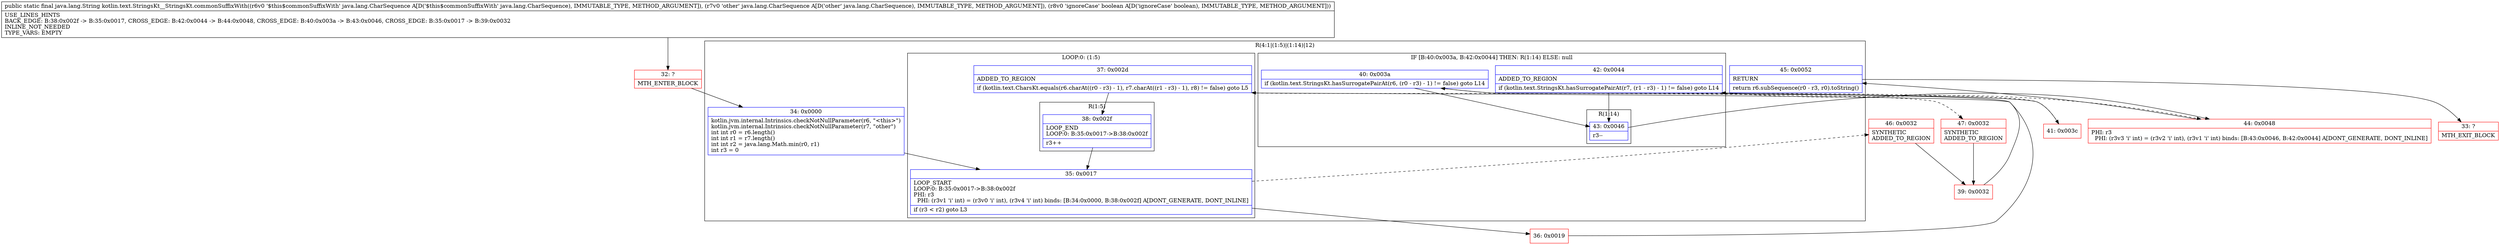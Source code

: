 digraph "CFG forkotlin.text.StringsKt__StringsKt.commonSuffixWith(Ljava\/lang\/CharSequence;Ljava\/lang\/CharSequence;Z)Ljava\/lang\/String;" {
subgraph cluster_Region_198517994 {
label = "R(4:1|(1:5)|(1:14)|12)";
node [shape=record,color=blue];
Node_34 [shape=record,label="{34\:\ 0x0000|kotlin.jvm.internal.Intrinsics.checkNotNullParameter(r6, \"\<this\>\")\lkotlin.jvm.internal.Intrinsics.checkNotNullParameter(r7, \"other\")\lint int r0 = r6.length()\lint int r1 = r7.length()\lint int r2 = java.lang.Math.min(r0, r1)\lint r3 = 0\l}"];
subgraph cluster_LoopRegion_309000984 {
label = "LOOP:0: (1:5)";
node [shape=record,color=blue];
Node_35 [shape=record,label="{35\:\ 0x0017|LOOP_START\lLOOP:0: B:35:0x0017\-\>B:38:0x002f\lPHI: r3 \l  PHI: (r3v1 'i' int) = (r3v0 'i' int), (r3v4 'i' int) binds: [B:34:0x0000, B:38:0x002f] A[DONT_GENERATE, DONT_INLINE]\l|if (r3 \< r2) goto L3\l}"];
Node_37 [shape=record,label="{37\:\ 0x002d|ADDED_TO_REGION\l|if (kotlin.text.CharsKt.equals(r6.charAt((r0 \- r3) \- 1), r7.charAt((r1 \- r3) \- 1), r8) != false) goto L5\l}"];
subgraph cluster_Region_1345667339 {
label = "R(1:5)";
node [shape=record,color=blue];
Node_38 [shape=record,label="{38\:\ 0x002f|LOOP_END\lLOOP:0: B:35:0x0017\-\>B:38:0x002f\l|r3++\l}"];
}
}
subgraph cluster_IfRegion_498143666 {
label = "IF [B:40:0x003a, B:42:0x0044] THEN: R(1:14) ELSE: null";
node [shape=record,color=blue];
Node_40 [shape=record,label="{40\:\ 0x003a|if (kotlin.text.StringsKt.hasSurrogatePairAt(r6, (r0 \- r3) \- 1) != false) goto L14\l}"];
Node_42 [shape=record,label="{42\:\ 0x0044|ADDED_TO_REGION\l|if (kotlin.text.StringsKt.hasSurrogatePairAt(r7, (r1 \- r3) \- 1) != false) goto L14\l}"];
subgraph cluster_Region_1919277529 {
label = "R(1:14)";
node [shape=record,color=blue];
Node_43 [shape=record,label="{43\:\ 0x0046|r3\-\-\l}"];
}
}
Node_45 [shape=record,label="{45\:\ 0x0052|RETURN\l|return r6.subSequence(r0 \- r3, r0).toString()\l}"];
}
Node_32 [shape=record,color=red,label="{32\:\ ?|MTH_ENTER_BLOCK\l}"];
Node_36 [shape=record,color=red,label="{36\:\ 0x0019}"];
Node_47 [shape=record,color=red,label="{47\:\ 0x0032|SYNTHETIC\lADDED_TO_REGION\l}"];
Node_39 [shape=record,color=red,label="{39\:\ 0x0032}"];
Node_41 [shape=record,color=red,label="{41\:\ 0x003c}"];
Node_44 [shape=record,color=red,label="{44\:\ 0x0048|PHI: r3 \l  PHI: (r3v3 'i' int) = (r3v2 'i' int), (r3v1 'i' int) binds: [B:43:0x0046, B:42:0x0044] A[DONT_GENERATE, DONT_INLINE]\l}"];
Node_33 [shape=record,color=red,label="{33\:\ ?|MTH_EXIT_BLOCK\l}"];
Node_46 [shape=record,color=red,label="{46\:\ 0x0032|SYNTHETIC\lADDED_TO_REGION\l}"];
MethodNode[shape=record,label="{public static final java.lang.String kotlin.text.StringsKt__StringsKt.commonSuffixWith((r6v0 '$this$commonSuffixWith' java.lang.CharSequence A[D('$this$commonSuffixWith' java.lang.CharSequence), IMMUTABLE_TYPE, METHOD_ARGUMENT]), (r7v0 'other' java.lang.CharSequence A[D('other' java.lang.CharSequence), IMMUTABLE_TYPE, METHOD_ARGUMENT]), (r8v0 'ignoreCase' boolean A[D('ignoreCase' boolean), IMMUTABLE_TYPE, METHOD_ARGUMENT]))  | USE_LINES_HINTS\lBACK_EDGE: B:38:0x002f \-\> B:35:0x0017, CROSS_EDGE: B:42:0x0044 \-\> B:44:0x0048, CROSS_EDGE: B:40:0x003a \-\> B:43:0x0046, CROSS_EDGE: B:35:0x0017 \-\> B:39:0x0032\lINLINE_NOT_NEEDED\lTYPE_VARS: EMPTY\l}"];
MethodNode -> Node_32;Node_34 -> Node_35;
Node_35 -> Node_36;
Node_35 -> Node_46[style=dashed];
Node_37 -> Node_38;
Node_37 -> Node_47[style=dashed];
Node_38 -> Node_35;
Node_40 -> Node_41[style=dashed];
Node_40 -> Node_43;
Node_42 -> Node_43;
Node_42 -> Node_44[style=dashed];
Node_43 -> Node_44;
Node_45 -> Node_33;
Node_32 -> Node_34;
Node_36 -> Node_37;
Node_47 -> Node_39;
Node_39 -> Node_40;
Node_41 -> Node_42;
Node_44 -> Node_45;
Node_46 -> Node_39;
}

